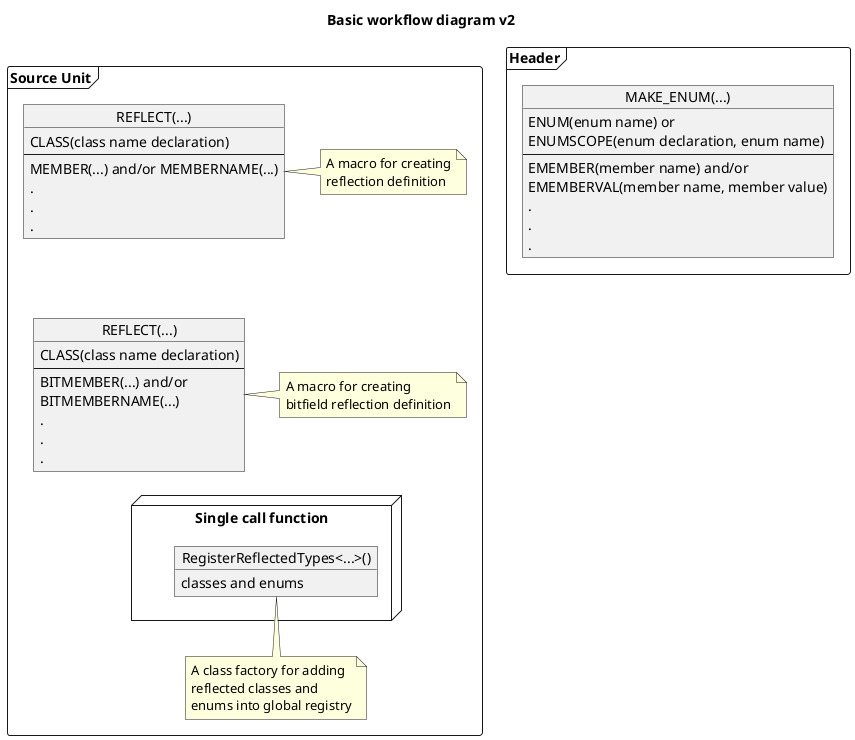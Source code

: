 @startuml ref_bwd
title Basic workflow diagram v2
package Header <<Frame>> {
    object "MAKE_ENUM(...)" as RCE
    RCE : ENUM(enum name) or
    RCE : ENUMSCOPE(enum declaration, enum name)
    RCE : ---
    RCE : EMEMBER(member name) and/or
    RCE : EMEMBERVAL(member name, member value)
    RCE : .
    RCE : .
    RCE : .
}


package "Source Unit" <<Frame>> {
    object "REFLECT(...)" as REFLECT
    REFLECT : CLASS(class name declaration)
    REFLECT : ---
    REFLECT : MEMBER(...) and/or MEMBERNAME(...)
    REFLECT : .
    REFLECT : .
    REFLECT : .
    note right of REFLECT
        A macro for creating
        reflection definition
    end note

    object "REFLECT(...)" as BITREFLECT
    BITREFLECT : CLASS(class name declaration)
    BITREFLECT : ---
    BITREFLECT : BITMEMBER(...) and/or 
    BITREFLECT : BITMEMBERNAME(...)
    BITREFLECT : .
    BITREFLECT : .
    BITREFLECT : .
    note right of BITREFLECT
        A macro for creating
        bitfield reflection definition
    end note

    node "Single call function" as SCF {
        object "RegisterReflectedTypes<...>()" as REFLECTOR_REGISTER
        REFLECTOR_REGISTER : classes and enums
    }
    note bottom of REFLECTOR_REGISTER
        A class factory for adding
        reflected classes and
        enums into global registry
    end note

    REFLECT -[hidden]down- BITREFLECT
    BITREFLECT -[hidden]down- SCF
}
@enduml
